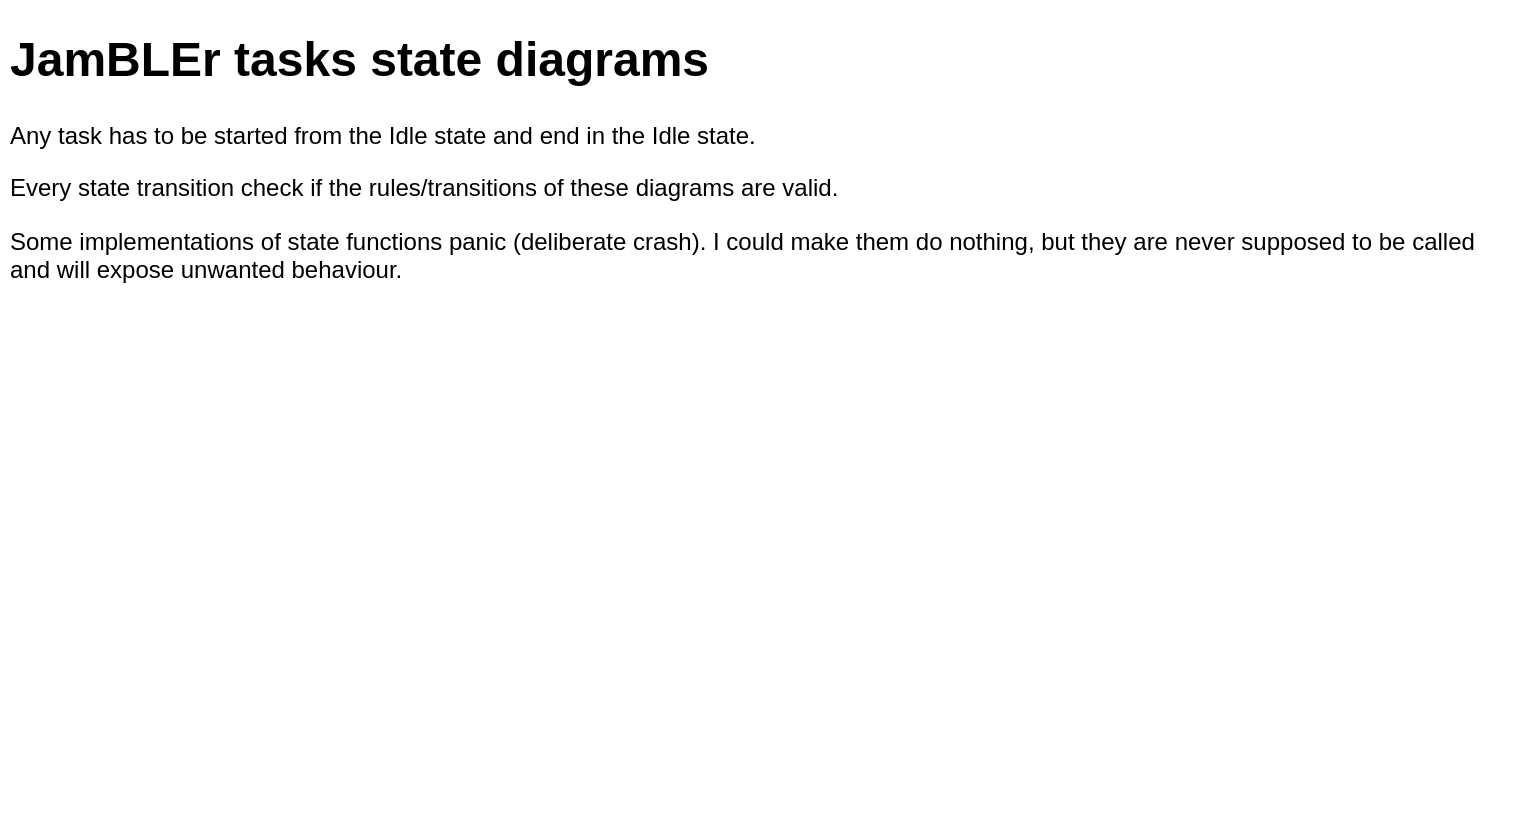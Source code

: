 <mxfile version="14.1.8" type="device" pages="2"><diagram id="tSZ7wIjcR5JLcrxNMLes" name="Introduction"><mxGraphModel dx="1550" dy="896" grid="1" gridSize="10" guides="1" tooltips="1" connect="1" arrows="1" fold="1" page="1" pageScale="1" pageWidth="827" pageHeight="1169" math="0" shadow="0"><root><mxCell id="0"/><mxCell id="1" parent="0"/><mxCell id="8fgo7QyZfwe3XjxahvqR-1" value="&lt;h1&gt;JamBLEr tasks state diagrams&lt;/h1&gt;&lt;p&gt;Any task has to be started from the Idle state and end in the Idle state.&lt;/p&gt;&lt;p&gt;Every state transition check if the rules/transitions of these diagrams are valid.&lt;/p&gt;&lt;p&gt;Some implementations of state functions panic (deliberate crash). I could make them do nothing, but they are never supposed to be called and will expose unwanted behaviour.&amp;nbsp;&lt;/p&gt;" style="text;html=1;strokeColor=none;fillColor=none;spacing=5;spacingTop=-20;whiteSpace=wrap;overflow=hidden;rounded=0;" vertex="1" parent="1"><mxGeometry x="40" y="40" width="760" height="400" as="geometry"/></mxCell></root></mxGraphModel></diagram><diagram id="egajwIGIIvhwgD2QNNYU" name="Recovering_connection_parameters"><mxGraphModel dx="1550" dy="896" grid="1" gridSize="10" guides="1" tooltips="1" connect="1" arrows="1" fold="1" page="1" pageScale="1" pageWidth="827" pageHeight="1169" math="0" shadow="0"><root><mxCell id="zGJHWZTL2_R7EA2Cd3ZL-0"/><mxCell id="zGJHWZTL2_R7EA2Cd3ZL-1" parent="zGJHWZTL2_R7EA2Cd3ZL-0"/><mxCell id="zGJHWZTL2_R7EA2Cd3ZL-2" value="This is a state diagram which will be reused for any higher level tasks (sniff, jam, hijack,...)" style="text;html=1;strokeColor=none;fillColor=none;align=center;verticalAlign=middle;whiteSpace=wrap;rounded=0;" vertex="1" parent="zGJHWZTL2_R7EA2Cd3ZL-1"><mxGeometry x="164" y="20" width="500" height="10" as="geometry"/></mxCell><mxCell id="HWErIWS5JRQ0BXrNq3px-0" value="" style="endArrow=classic;html=1;" edge="1" parent="zGJHWZTL2_R7EA2Cd3ZL-1" target="HWErIWS5JRQ0BXrNq3px-10"><mxGeometry relative="1" as="geometry"><mxPoint x="412" y="110" as="sourcePoint"/><mxPoint x="389.5" y="170" as="targetPoint"/></mxGeometry></mxCell><mxCell id="HWErIWS5JRQ0BXrNq3px-1" value="Access Address" style="edgeLabel;resizable=0;html=1;align=center;verticalAlign=middle;" connectable="0" vertex="1" parent="HWErIWS5JRQ0BXrNq3px-0"><mxGeometry relative="1" as="geometry"/></mxCell><mxCell id="HWErIWS5JRQ0BXrNq3px-2" value="" style="endArrow=classic;html=1;exitX=0.855;exitY=0.145;exitDx=0;exitDy=0;exitPerimeter=0;entryX=0;entryY=0.25;entryDx=0;entryDy=0;" edge="1" parent="zGJHWZTL2_R7EA2Cd3ZL-1" source="HWErIWS5JRQ0BXrNq3px-10" target="HWErIWS5JRQ0BXrNq3px-4"><mxGeometry relative="1" as="geometry"><mxPoint x="435.5" y="198.7" as="sourcePoint"/><mxPoint x="520" y="220" as="targetPoint"/></mxGeometry></mxCell><mxCell id="HWErIWS5JRQ0BXrNq3px-3" value="" style="shape=message;html=1;outlineConnect=0;" vertex="1" parent="HWErIWS5JRQ0BXrNq3px-2"><mxGeometry width="20" height="14" relative="1" as="geometry"><mxPoint x="-10" y="-7" as="offset"/></mxGeometry></mxCell><mxCell id="HWErIWS5JRQ0BXrNq3px-7" value="&lt;span style=&quot;font-size: 12px ; background-color: rgb(248 , 249 , 250)&quot;&gt;Harvested packet + timing&lt;/span&gt;" style="edgeLabel;html=1;align=center;verticalAlign=middle;resizable=0;points=[];" vertex="1" connectable="0" parent="HWErIWS5JRQ0BXrNq3px-2"><mxGeometry x="-0.664" y="2" relative="1" as="geometry"><mxPoint x="45.49" y="-16.92" as="offset"/></mxGeometry></mxCell><mxCell id="HWErIWS5JRQ0BXrNq3px-4" value="External process recovering the connection parameters from a collection of harvested packets" style="rounded=1;whiteSpace=wrap;html=1;absoluteArcSize=1;arcSize=14;strokeWidth=2;" vertex="1" parent="zGJHWZTL2_R7EA2Cd3ZL-1"><mxGeometry x="620" y="150" width="140" height="140" as="geometry"/></mxCell><mxCell id="HWErIWS5JRQ0BXrNq3px-5" value="" style="endArrow=classic;html=1;exitX=0;exitY=0.75;exitDx=0;exitDy=0;entryX=0.855;entryY=0.855;entryDx=0;entryDy=0;entryPerimeter=0;" edge="1" parent="zGJHWZTL2_R7EA2Cd3ZL-1" source="HWErIWS5JRQ0BXrNq3px-4" target="HWErIWS5JRQ0BXrNq3px-10"><mxGeometry relative="1" as="geometry"><mxPoint x="650" y="410" as="sourcePoint"/><mxPoint x="435.5" y="241.3" as="targetPoint"/></mxGeometry></mxCell><mxCell id="HWErIWS5JRQ0BXrNq3px-6" value="" style="shape=message;html=1;outlineConnect=0;" vertex="1" parent="HWErIWS5JRQ0BXrNq3px-5"><mxGeometry width="20" height="14" relative="1" as="geometry"><mxPoint x="-10" y="-7" as="offset"/></mxGeometry></mxCell><mxCell id="HWErIWS5JRQ0BXrNq3px-8" value="Helpful intermediate&lt;br&gt;connection parameter update:&lt;br&gt;- Short connInterval&lt;br&gt;- crcInit" style="edgeLabel;html=1;align=center;verticalAlign=middle;resizable=0;points=[];" vertex="1" connectable="0" parent="HWErIWS5JRQ0BXrNq3px-5"><mxGeometry x="0.561" y="2" relative="1" as="geometry"><mxPoint x="52.99" y="-37.39" as="offset"/></mxGeometry></mxCell><mxCell id="HWErIWS5JRQ0BXrNq3px-9" value="Right now this is completely local. This will be extended to a master receiving harvested packets of I2C and updating them over I2C.&lt;br&gt;Later on maybe let each process a range over the possible connection parameters (the pattern matching, not hopinterval)" style="text;html=1;strokeColor=none;fillColor=none;align=center;verticalAlign=middle;whiteSpace=wrap;rounded=0;" vertex="1" parent="zGJHWZTL2_R7EA2Cd3ZL-1"><mxGeometry x="680" y="280" width="140" height="200" as="geometry"/></mxCell><mxCell id="HWErIWS5JRQ0BXrNq3px-10" value="harvest_aa&lt;br&gt;_packets" style="strokeWidth=2;html=1;shape=mxgraph.flowchart.start_2;whiteSpace=wrap;" vertex="1" parent="zGJHWZTL2_R7EA2Cd3ZL-1"><mxGeometry x="364" y="170" width="100" height="100" as="geometry"/></mxCell><mxCell id="HWErIWS5JRQ0BXrNq3px-11" value="test_parameters" style="strokeWidth=2;html=1;shape=mxgraph.flowchart.start_2;whiteSpace=wrap;" vertex="1" parent="zGJHWZTL2_R7EA2Cd3ZL-1"><mxGeometry x="364" y="330" width="100" height="100" as="geometry"/></mxCell><mxCell id="HWErIWS5JRQ0BXrNq3px-15" value="" style="endArrow=classic;html=1;entryX=0.5;entryY=0;entryDx=0;entryDy=0;entryPerimeter=0;exitX=0.5;exitY=1;exitDx=0;exitDy=0;exitPerimeter=0;" edge="1" parent="zGJHWZTL2_R7EA2Cd3ZL-1" source="HWErIWS5JRQ0BXrNq3px-10" target="HWErIWS5JRQ0BXrNq3px-11"><mxGeometry width="50" height="50" relative="1" as="geometry"><mxPoint x="260" y="340" as="sourcePoint"/><mxPoint x="310" y="290" as="targetPoint"/></mxGeometry></mxCell><mxCell id="HWErIWS5JRQ0BXrNq3px-16" value="Manually triggered by&amp;nbsp;&lt;br&gt;Jambler when external&lt;br&gt;process finished recovering&lt;br&gt;parameters" style="edgeLabel;html=1;align=center;verticalAlign=middle;resizable=0;points=[];" vertex="1" connectable="0" parent="HWErIWS5JRQ0BXrNq3px-15"><mxGeometry x="-0.473" y="1" relative="1" as="geometry"><mxPoint x="85" y="14" as="offset"/></mxGeometry></mxCell><mxCell id="HWErIWS5JRQ0BXrNq3px-17" value="" style="curved=1;endArrow=classic;html=1;exitX=0;exitY=0.5;exitDx=0;exitDy=0;exitPerimeter=0;entryX=0;entryY=0.5;entryDx=0;entryDy=0;entryPerimeter=0;" edge="1" parent="zGJHWZTL2_R7EA2Cd3ZL-1" source="HWErIWS5JRQ0BXrNq3px-11" target="HWErIWS5JRQ0BXrNq3px-10"><mxGeometry width="50" height="50" relative="1" as="geometry"><mxPoint x="670" y="310" as="sourcePoint"/><mxPoint x="720" y="260" as="targetPoint"/><Array as="points"><mxPoint x="220" y="310"/><mxPoint x="210" y="240"/></Array></mxGeometry></mxCell><mxCell id="HWErIWS5JRQ0BXrNq3px-18" value="Parameters &lt;br&gt;appear&amp;nbsp;&lt;br&gt;to be wrong" style="edgeLabel;html=1;align=center;verticalAlign=middle;resizable=0;points=[];" vertex="1" connectable="0" parent="HWErIWS5JRQ0BXrNq3px-17"><mxGeometry x="-0.081" y="-8" relative="1" as="geometry"><mxPoint x="44.47" y="-12.15" as="offset"/></mxGeometry></mxCell><mxCell id="HWErIWS5JRQ0BXrNq3px-19" value="next state in task" style="strokeWidth=2;html=1;shape=mxgraph.flowchart.start_2;whiteSpace=wrap;" vertex="1" parent="zGJHWZTL2_R7EA2Cd3ZL-1"><mxGeometry x="364" y="490" width="100" height="100" as="geometry"/></mxCell><mxCell id="HWErIWS5JRQ0BXrNq3px-20" value="" style="endArrow=classic;html=1;entryX=0.5;entryY=0;entryDx=0;entryDy=0;entryPerimeter=0;exitX=0.5;exitY=1;exitDx=0;exitDy=0;exitPerimeter=0;" edge="1" parent="zGJHWZTL2_R7EA2Cd3ZL-1" source="HWErIWS5JRQ0BXrNq3px-11" target="HWErIWS5JRQ0BXrNq3px-19"><mxGeometry width="50" height="50" relative="1" as="geometry"><mxPoint x="670" y="300" as="sourcePoint"/><mxPoint x="720" y="250" as="targetPoint"/></mxGeometry></mxCell><mxCell id="HWErIWS5JRQ0BXrNq3px-21" value="Connection&lt;br&gt;parameters" style="edgeLabel;html=1;align=center;verticalAlign=middle;resizable=0;points=[];" vertex="1" connectable="0" parent="HWErIWS5JRQ0BXrNq3px-20"><mxGeometry x="-0.407" y="-1" relative="1" as="geometry"><mxPoint x="37" y="12" as="offset"/></mxGeometry></mxCell></root></mxGraphModel></diagram></mxfile>